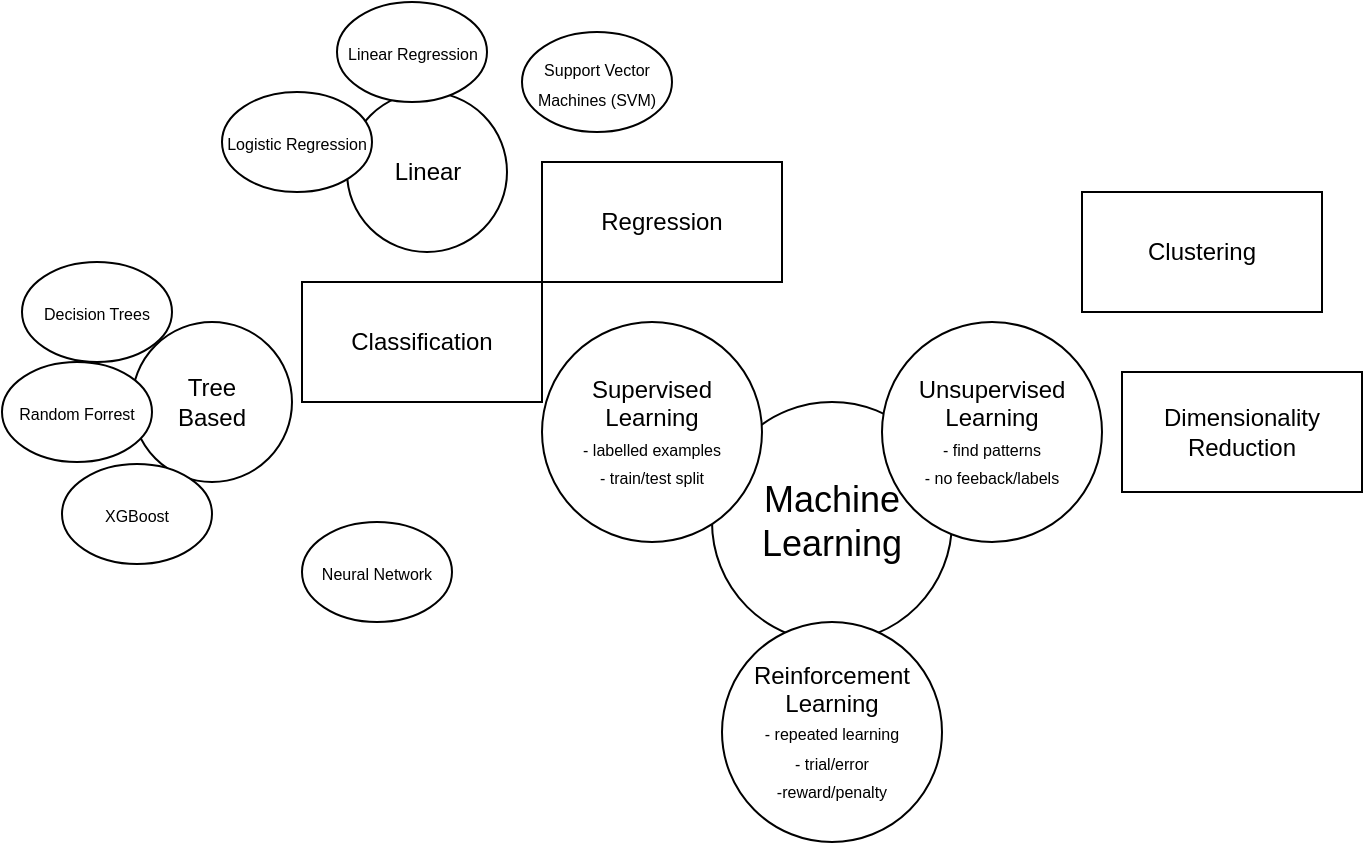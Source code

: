 <mxfile version="21.5.2" type="github">
  <diagram id="6a731a19-8d31-9384-78a2-239565b7b9f0" name="Page-1">
    <mxGraphModel dx="797" dy="-485" grid="1" gridSize="10" guides="1" tooltips="1" connect="1" arrows="1" fold="1" page="1" pageScale="1" pageWidth="1169" pageHeight="827" background="none" math="0" shadow="0">
      <root>
        <mxCell id="0" />
        <mxCell id="1" parent="0" />
        <mxCell id="NDgvumM39dX7sZHwWWza-1544" value="&lt;font style=&quot;font-size: 18px;&quot;&gt;Machine Learning&lt;/font&gt;" style="ellipse;whiteSpace=wrap;html=1;aspect=fixed;" vertex="1" parent="1">
          <mxGeometry x="515" y="1100" width="120" height="120" as="geometry" />
        </mxCell>
        <mxCell id="NDgvumM39dX7sZHwWWza-1545" value="Supervised Learning&lt;br&gt;&lt;font style=&quot;font-size: 8px;&quot;&gt;- labelled examples&lt;br&gt;- train/test split&lt;/font&gt;" style="ellipse;whiteSpace=wrap;html=1;aspect=fixed;" vertex="1" parent="1">
          <mxGeometry x="430" y="1060" width="110" height="110" as="geometry" />
        </mxCell>
        <mxCell id="NDgvumM39dX7sZHwWWza-1546" value="Unsupervised Learning&lt;br&gt;&lt;font style=&quot;font-size: 8px;&quot;&gt;- find patterns&lt;br&gt;- no feeback/labels&lt;/font&gt;" style="ellipse;whiteSpace=wrap;html=1;aspect=fixed;" vertex="1" parent="1">
          <mxGeometry x="600" y="1060" width="110" height="110" as="geometry" />
        </mxCell>
        <mxCell id="NDgvumM39dX7sZHwWWza-1547" value="Reinforcement Learning&lt;br&gt;&lt;font style=&quot;font-size: 8px;&quot;&gt;- repeated learning&lt;br&gt;- trial/error&lt;br&gt;-reward/penalty&lt;br&gt;&lt;/font&gt;" style="ellipse;whiteSpace=wrap;html=1;aspect=fixed;" vertex="1" parent="1">
          <mxGeometry x="520" y="1210" width="110" height="110" as="geometry" />
        </mxCell>
        <mxCell id="NDgvumM39dX7sZHwWWza-1555" value="&lt;font style=&quot;font-size: 8px;&quot;&gt;Support Vector Machines (SVM)&lt;/font&gt;" style="ellipse;whiteSpace=wrap;html=1;" vertex="1" parent="1">
          <mxGeometry x="420" y="915" width="75" height="50" as="geometry" />
        </mxCell>
        <mxCell id="NDgvumM39dX7sZHwWWza-1556" value="&lt;font style=&quot;font-size: 8px;&quot;&gt;Neural Network&lt;/font&gt;" style="ellipse;whiteSpace=wrap;html=1;" vertex="1" parent="1">
          <mxGeometry x="310" y="1160" width="75" height="50" as="geometry" />
        </mxCell>
        <mxCell id="NDgvumM39dX7sZHwWWza-1564" value="Tree&lt;br&gt;Based" style="ellipse;whiteSpace=wrap;html=1;aspect=fixed;" vertex="1" parent="1">
          <mxGeometry x="225" y="1060" width="80" height="80" as="geometry" />
        </mxCell>
        <mxCell id="NDgvumM39dX7sZHwWWza-1553" value="&lt;font style=&quot;font-size: 8px;&quot;&gt;Decision Trees&lt;/font&gt;" style="ellipse;whiteSpace=wrap;html=1;" vertex="1" parent="1">
          <mxGeometry x="170" y="1030" width="75" height="50" as="geometry" />
        </mxCell>
        <mxCell id="NDgvumM39dX7sZHwWWza-1554" value="&lt;font style=&quot;font-size: 8px;&quot;&gt;Random Forrest&lt;/font&gt;" style="ellipse;whiteSpace=wrap;html=1;" vertex="1" parent="1">
          <mxGeometry x="160" y="1080" width="75" height="50" as="geometry" />
        </mxCell>
        <mxCell id="NDgvumM39dX7sZHwWWza-1560" value="&lt;font style=&quot;font-size: 8px;&quot;&gt;XGBoost&lt;/font&gt;" style="ellipse;whiteSpace=wrap;html=1;" vertex="1" parent="1">
          <mxGeometry x="190" y="1131" width="75" height="50" as="geometry" />
        </mxCell>
        <mxCell id="NDgvumM39dX7sZHwWWza-1565" value="Linear" style="ellipse;whiteSpace=wrap;html=1;aspect=fixed;" vertex="1" parent="1">
          <mxGeometry x="332.5" y="945" width="80" height="80" as="geometry" />
        </mxCell>
        <mxCell id="NDgvumM39dX7sZHwWWza-1551" value="&lt;font style=&quot;font-size: 8px;&quot;&gt;Linear Regression&lt;/font&gt;" style="ellipse;whiteSpace=wrap;html=1;" vertex="1" parent="1">
          <mxGeometry x="327.5" y="900" width="75" height="50" as="geometry" />
        </mxCell>
        <mxCell id="NDgvumM39dX7sZHwWWza-1552" value="&lt;font style=&quot;font-size: 8px;&quot;&gt;Logistic Regression&lt;/font&gt;" style="ellipse;whiteSpace=wrap;html=1;" vertex="1" parent="1">
          <mxGeometry x="270" y="945" width="75" height="50" as="geometry" />
        </mxCell>
        <mxCell id="NDgvumM39dX7sZHwWWza-1566" value="Regression" style="rounded=0;whiteSpace=wrap;html=1;" vertex="1" parent="1">
          <mxGeometry x="430" y="980" width="120" height="60" as="geometry" />
        </mxCell>
        <mxCell id="NDgvumM39dX7sZHwWWza-1567" value="Classification" style="rounded=0;whiteSpace=wrap;html=1;" vertex="1" parent="1">
          <mxGeometry x="310" y="1040" width="120" height="60" as="geometry" />
        </mxCell>
        <mxCell id="NDgvumM39dX7sZHwWWza-1568" value="Clustering" style="rounded=0;whiteSpace=wrap;html=1;" vertex="1" parent="1">
          <mxGeometry x="700" y="995" width="120" height="60" as="geometry" />
        </mxCell>
        <mxCell id="NDgvumM39dX7sZHwWWza-1569" value="Dimensionality Reduction" style="rounded=0;whiteSpace=wrap;html=1;" vertex="1" parent="1">
          <mxGeometry x="720" y="1085" width="120" height="60" as="geometry" />
        </mxCell>
      </root>
    </mxGraphModel>
  </diagram>
</mxfile>
